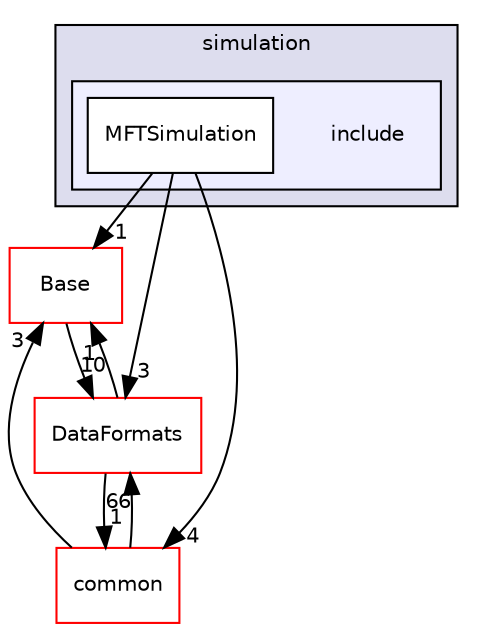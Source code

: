 digraph "/home/travis/build/AliceO2Group/AliceO2/Detectors/ITSMFT/MFT/simulation/include" {
  bgcolor=transparent;
  compound=true
  node [ fontsize="10", fontname="Helvetica"];
  edge [ labelfontsize="10", labelfontname="Helvetica"];
  subgraph clusterdir_a336bf94aab96007822cb34c9e2cb8a5 {
    graph [ bgcolor="#ddddee", pencolor="black", label="simulation" fontname="Helvetica", fontsize="10", URL="dir_a336bf94aab96007822cb34c9e2cb8a5.html"]
  subgraph clusterdir_4ea160d701b771c477e65d0fdf48e88e {
    graph [ bgcolor="#eeeeff", pencolor="black", label="" URL="dir_4ea160d701b771c477e65d0fdf48e88e.html"];
    dir_4ea160d701b771c477e65d0fdf48e88e [shape=plaintext label="include"];
    dir_f1220b5af643af78626f9a9466fc133a [shape=box label="MFTSimulation" color="black" fillcolor="white" style="filled" URL="dir_f1220b5af643af78626f9a9466fc133a.html"];
  }
  }
  dir_37c90836491b695b472bf98d1be8336b [shape=box label="Base" color="red" URL="dir_37c90836491b695b472bf98d1be8336b.html"];
  dir_85bf31a2e8d306e7598ffcb73f8df6bf [shape=box label="common" color="red" URL="dir_85bf31a2e8d306e7598ffcb73f8df6bf.html"];
  dir_2171f7ec022c5423887b07c69b2f5b48 [shape=box label="DataFormats" color="red" URL="dir_2171f7ec022c5423887b07c69b2f5b48.html"];
  dir_37c90836491b695b472bf98d1be8336b->dir_2171f7ec022c5423887b07c69b2f5b48 [headlabel="10", labeldistance=1.5 headhref="dir_000274_000076.html"];
  dir_85bf31a2e8d306e7598ffcb73f8df6bf->dir_37c90836491b695b472bf98d1be8336b [headlabel="3", labeldistance=1.5 headhref="dir_000061_000274.html"];
  dir_85bf31a2e8d306e7598ffcb73f8df6bf->dir_2171f7ec022c5423887b07c69b2f5b48 [headlabel="66", labeldistance=1.5 headhref="dir_000061_000076.html"];
  dir_f1220b5af643af78626f9a9466fc133a->dir_37c90836491b695b472bf98d1be8336b [headlabel="1", labeldistance=1.5 headhref="dir_000298_000274.html"];
  dir_f1220b5af643af78626f9a9466fc133a->dir_85bf31a2e8d306e7598ffcb73f8df6bf [headlabel="4", labeldistance=1.5 headhref="dir_000298_000061.html"];
  dir_f1220b5af643af78626f9a9466fc133a->dir_2171f7ec022c5423887b07c69b2f5b48 [headlabel="3", labeldistance=1.5 headhref="dir_000298_000076.html"];
  dir_2171f7ec022c5423887b07c69b2f5b48->dir_37c90836491b695b472bf98d1be8336b [headlabel="1", labeldistance=1.5 headhref="dir_000076_000274.html"];
  dir_2171f7ec022c5423887b07c69b2f5b48->dir_85bf31a2e8d306e7598ffcb73f8df6bf [headlabel="1", labeldistance=1.5 headhref="dir_000076_000061.html"];
}
